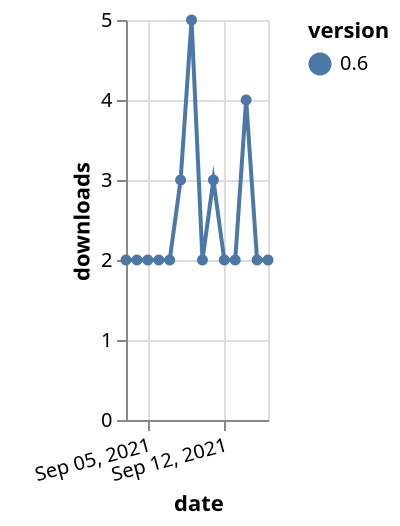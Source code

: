 {"$schema": "https://vega.github.io/schema/vega-lite/v5.json", "description": "A simple bar chart with embedded data.", "data": {"values": [{"date": "2021-09-03", "total": 4176, "delta": 2, "version": "0.6"}, {"date": "2021-09-04", "total": 4178, "delta": 2, "version": "0.6"}, {"date": "2021-09-05", "total": 4180, "delta": 2, "version": "0.6"}, {"date": "2021-09-06", "total": 4182, "delta": 2, "version": "0.6"}, {"date": "2021-09-07", "total": 4184, "delta": 2, "version": "0.6"}, {"date": "2021-09-08", "total": 4187, "delta": 3, "version": "0.6"}, {"date": "2021-09-09", "total": 4192, "delta": 5, "version": "0.6"}, {"date": "2021-09-10", "total": 4194, "delta": 2, "version": "0.6"}, {"date": "2021-09-11", "total": 4197, "delta": 3, "version": "0.6"}, {"date": "2021-09-12", "total": 4199, "delta": 2, "version": "0.6"}, {"date": "2021-09-13", "total": 4201, "delta": 2, "version": "0.6"}, {"date": "2021-09-14", "total": 4205, "delta": 4, "version": "0.6"}, {"date": "2021-09-15", "total": 4207, "delta": 2, "version": "0.6"}, {"date": "2021-09-16", "total": 4209, "delta": 2, "version": "0.6"}]}, "width": "container", "mark": {"type": "line", "point": {"filled": true}}, "encoding": {"x": {"field": "date", "type": "temporal", "timeUnit": "yearmonthdate", "title": "date", "axis": {"labelAngle": -15}}, "y": {"field": "delta", "type": "quantitative", "title": "downloads"}, "color": {"field": "version", "type": "nominal"}, "tooltip": {"field": "delta"}}}